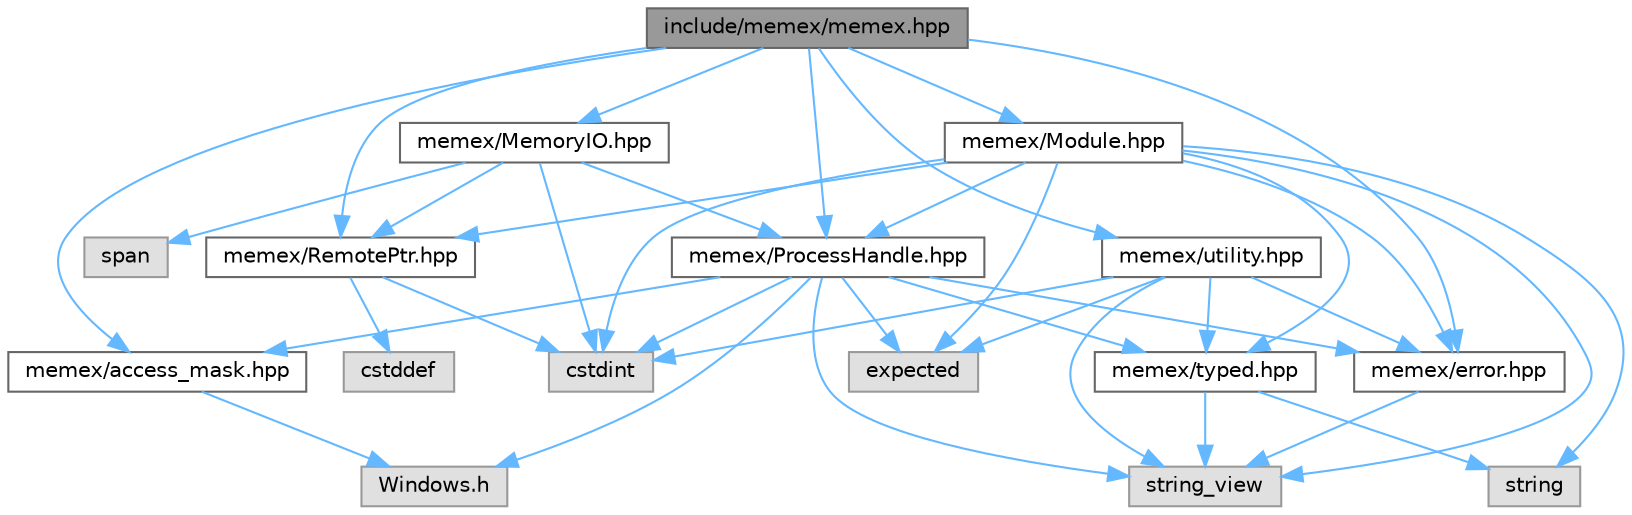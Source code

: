 digraph "include/memex/memex.hpp"
{
 // LATEX_PDF_SIZE
  bgcolor="transparent";
  edge [fontname=Helvetica,fontsize=10,labelfontname=Helvetica,labelfontsize=10];
  node [fontname=Helvetica,fontsize=10,shape=box,height=0.2,width=0.4];
  Node1 [id="Node000001",label="include/memex/memex.hpp",height=0.2,width=0.4,color="gray40", fillcolor="grey60", style="filled", fontcolor="black",tooltip="The header file for the memex library."];
  Node1 -> Node2 [id="edge1_Node000001_Node000002",color="steelblue1",style="solid",tooltip=" "];
  Node2 [id="Node000002",label="memex/access_mask.hpp",height=0.2,width=0.4,color="grey40", fillcolor="white", style="filled",URL="$access__mask_8hpp.html",tooltip=" "];
  Node2 -> Node3 [id="edge2_Node000002_Node000003",color="steelblue1",style="solid",tooltip=" "];
  Node3 [id="Node000003",label="Windows.h",height=0.2,width=0.4,color="grey60", fillcolor="#E0E0E0", style="filled",tooltip=" "];
  Node1 -> Node4 [id="edge3_Node000001_Node000004",color="steelblue1",style="solid",tooltip=" "];
  Node4 [id="Node000004",label="memex/error.hpp",height=0.2,width=0.4,color="grey40", fillcolor="white", style="filled",URL="$error_8hpp.html",tooltip=" "];
  Node4 -> Node5 [id="edge4_Node000004_Node000005",color="steelblue1",style="solid",tooltip=" "];
  Node5 [id="Node000005",label="string_view",height=0.2,width=0.4,color="grey60", fillcolor="#E0E0E0", style="filled",tooltip=" "];
  Node1 -> Node6 [id="edge5_Node000001_Node000006",color="steelblue1",style="solid",tooltip=" "];
  Node6 [id="Node000006",label="memex/utility.hpp",height=0.2,width=0.4,color="grey40", fillcolor="white", style="filled",URL="$utility_8hpp.html",tooltip=" "];
  Node6 -> Node7 [id="edge6_Node000006_Node000007",color="steelblue1",style="solid",tooltip=" "];
  Node7 [id="Node000007",label="cstdint",height=0.2,width=0.4,color="grey60", fillcolor="#E0E0E0", style="filled",tooltip=" "];
  Node6 -> Node5 [id="edge7_Node000006_Node000005",color="steelblue1",style="solid",tooltip=" "];
  Node6 -> Node8 [id="edge8_Node000006_Node000008",color="steelblue1",style="solid",tooltip=" "];
  Node8 [id="Node000008",label="expected",height=0.2,width=0.4,color="grey60", fillcolor="#E0E0E0", style="filled",tooltip=" "];
  Node6 -> Node4 [id="edge9_Node000006_Node000004",color="steelblue1",style="solid",tooltip=" "];
  Node6 -> Node9 [id="edge10_Node000006_Node000009",color="steelblue1",style="solid",tooltip=" "];
  Node9 [id="Node000009",label="memex/typed.hpp",height=0.2,width=0.4,color="grey40", fillcolor="white", style="filled",URL="$typed_8hpp.html",tooltip=" "];
  Node9 -> Node10 [id="edge11_Node000009_Node000010",color="steelblue1",style="solid",tooltip=" "];
  Node10 [id="Node000010",label="string",height=0.2,width=0.4,color="grey60", fillcolor="#E0E0E0", style="filled",tooltip=" "];
  Node9 -> Node5 [id="edge12_Node000009_Node000005",color="steelblue1",style="solid",tooltip=" "];
  Node1 -> Node11 [id="edge13_Node000001_Node000011",color="steelblue1",style="solid",tooltip=" "];
  Node11 [id="Node000011",label="memex/RemotePtr.hpp",height=0.2,width=0.4,color="grey40", fillcolor="white", style="filled",URL="$_remote_ptr_8hpp.html",tooltip=" "];
  Node11 -> Node7 [id="edge14_Node000011_Node000007",color="steelblue1",style="solid",tooltip=" "];
  Node11 -> Node12 [id="edge15_Node000011_Node000012",color="steelblue1",style="solid",tooltip=" "];
  Node12 [id="Node000012",label="cstddef",height=0.2,width=0.4,color="grey60", fillcolor="#E0E0E0", style="filled",tooltip=" "];
  Node1 -> Node13 [id="edge16_Node000001_Node000013",color="steelblue1",style="solid",tooltip=" "];
  Node13 [id="Node000013",label="memex/ProcessHandle.hpp",height=0.2,width=0.4,color="grey40", fillcolor="white", style="filled",URL="$_process_handle_8hpp.html",tooltip=" "];
  Node13 -> Node3 [id="edge17_Node000013_Node000003",color="steelblue1",style="solid",tooltip=" "];
  Node13 -> Node7 [id="edge18_Node000013_Node000007",color="steelblue1",style="solid",tooltip=" "];
  Node13 -> Node8 [id="edge19_Node000013_Node000008",color="steelblue1",style="solid",tooltip=" "];
  Node13 -> Node5 [id="edge20_Node000013_Node000005",color="steelblue1",style="solid",tooltip=" "];
  Node13 -> Node2 [id="edge21_Node000013_Node000002",color="steelblue1",style="solid",tooltip=" "];
  Node13 -> Node4 [id="edge22_Node000013_Node000004",color="steelblue1",style="solid",tooltip=" "];
  Node13 -> Node9 [id="edge23_Node000013_Node000009",color="steelblue1",style="solid",tooltip=" "];
  Node1 -> Node14 [id="edge24_Node000001_Node000014",color="steelblue1",style="solid",tooltip=" "];
  Node14 [id="Node000014",label="memex/MemoryIO.hpp",height=0.2,width=0.4,color="grey40", fillcolor="white", style="filled",URL="$_memory_i_o_8hpp.html",tooltip=" "];
  Node14 -> Node7 [id="edge25_Node000014_Node000007",color="steelblue1",style="solid",tooltip=" "];
  Node14 -> Node15 [id="edge26_Node000014_Node000015",color="steelblue1",style="solid",tooltip=" "];
  Node15 [id="Node000015",label="span",height=0.2,width=0.4,color="grey60", fillcolor="#E0E0E0", style="filled",tooltip=" "];
  Node14 -> Node13 [id="edge27_Node000014_Node000013",color="steelblue1",style="solid",tooltip=" "];
  Node14 -> Node11 [id="edge28_Node000014_Node000011",color="steelblue1",style="solid",tooltip=" "];
  Node1 -> Node16 [id="edge29_Node000001_Node000016",color="steelblue1",style="solid",tooltip=" "];
  Node16 [id="Node000016",label="memex/Module.hpp",height=0.2,width=0.4,color="grey40", fillcolor="white", style="filled",URL="$_module_8hpp.html",tooltip=" "];
  Node16 -> Node13 [id="edge30_Node000016_Node000013",color="steelblue1",style="solid",tooltip=" "];
  Node16 -> Node4 [id="edge31_Node000016_Node000004",color="steelblue1",style="solid",tooltip=" "];
  Node16 -> Node11 [id="edge32_Node000016_Node000011",color="steelblue1",style="solid",tooltip=" "];
  Node16 -> Node9 [id="edge33_Node000016_Node000009",color="steelblue1",style="solid",tooltip=" "];
  Node16 -> Node7 [id="edge34_Node000016_Node000007",color="steelblue1",style="solid",tooltip=" "];
  Node16 -> Node10 [id="edge35_Node000016_Node000010",color="steelblue1",style="solid",tooltip=" "];
  Node16 -> Node5 [id="edge36_Node000016_Node000005",color="steelblue1",style="solid",tooltip=" "];
  Node16 -> Node8 [id="edge37_Node000016_Node000008",color="steelblue1",style="solid",tooltip=" "];
}
